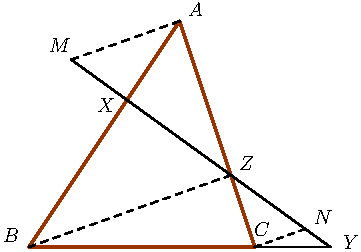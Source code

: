  /* Geogebra to Asymptote conversion, documentation at artofproblemsolving.com/Wiki go to User:Azjps/geogebra */
import graph; size(6cm); 
real labelscalefactor = 0.5; /* changes label-to-point distance */
pen dps = linewidth(0.7) + fontsize(10); defaultpen(dps); /* default pen style */ 
pen dotstyle = black; /* point style */ 
real xmin = -9.321722290416849, xmax = 12.618277709583158, ymin = -7.562296856598823, ymax = 11.477703143401177;  /* image dimensions */
pen zzttqq = rgb(0.6,0.2,0); 

draw((3,3)--(1,0)--(3.9982777095831548,0)--cycle, linewidth(1.2) + zzttqq); 
 /* draw figures */
draw((3,3)--(1,0), linewidth(1.2) + zzttqq); 
draw((1,0)--(3.9982777095831548,0), linewidth(1.2) + zzttqq); 
draw((3.9982777095831548,0)--(3,3), linewidth(1.2) + zzttqq); 
draw((3.9982777095831548,0)--(5,0), linewidth(0.8)); 
draw((2.3013955527517043,1.9520933291275566)--(5,0), linewidth(0.8)); 
draw((1,0)--(3.680714431281545,0.9543334743020948), linewidth(0.8) + linetype("4 4")); 
draw((3.9982777095831548,0)--(4.6696105595973645,0.23899427842483975), linewidth(0.8) + linetype("4 4")); 
draw((3,3)--(1.5609609472414725,2.4877025606122065), linewidth(0.8) + linetype("4 4")); 
draw((2.3013955527517043,1.9520933291275566)--(1.5609609472414725,2.4877025606122065), linewidth(0.8)); 
 /* dots and labels */
dot((3,3),linewidth(1pt) + dotstyle); 
label("$A$", (3.0782777095831544,3.037703143401177), NE * labelscalefactor); 
dot((1,0),linewidth(1pt) + dotstyle); 
label("$B$", (0.6182777095831536,0.03770314340117693), NE * labelscalefactor); 
dot((3.9982777095831548,0),linewidth(1pt) + dotstyle); 
label("$C$", (3.9582777095831547,0.11770314340117694), NE * labelscalefactor); 
dot((5,0),linewidth(1pt) + dotstyle); 
label("$Y$", (5.138277709583155,-0.06229685659882307), NE * labelscalefactor); 
dot((2.3013955527517043,1.9520933291275566),linewidth(1pt) + dotstyle); 
label("$X$", (1.8782777095831542,1.757703143401177), NE * labelscalefactor); 
dot((3.680714431281545,0.9543334743020948),linewidth(1pt) + dotstyle); 
label("$Z$", (3.758277709583155,0.9977031434011769), NE * labelscalefactor); 
dot((4.6696105595973645,0.23899427842483975),linewidth(1pt) + dotstyle); 
label("$N$", (4.758277709583155,0.2777031434011769), NE * labelscalefactor); 
dot((1.5609609472414725,2.4877025606122065),linewidth(1pt) + dotstyle); 
label("$M$", (1.2382777095831539,2.5577031434011768), NE * labelscalefactor); 
clip((xmin,ymin)--(xmin,ymax)--(xmax,ymax)--(xmax,ymin)--cycle); 
 /* end of picture */